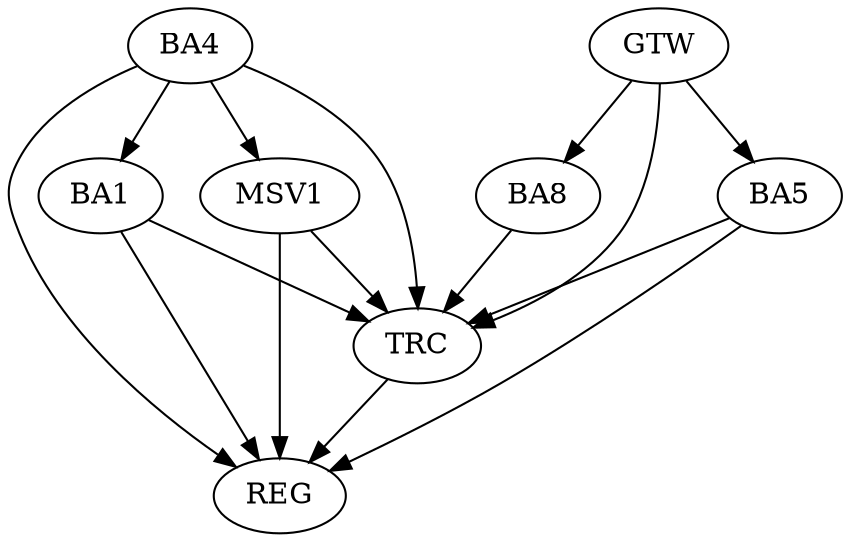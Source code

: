 strict digraph G {
  BA1 [ label="BA1" ];
  BA4 [ label="BA4" ];
  BA5 [ label="BA5" ];
  BA8 [ label="BA8" ];
  GTW [ label="GTW" ];
  REG [ label="REG" ];
  TRC [ label="TRC" ];
  MSV1 [ label="MSV1" ];
  BA4 -> BA1;
  GTW -> BA5;
  GTW -> BA8;
  BA1 -> REG;
  BA4 -> REG;
  BA5 -> REG;
  BA1 -> TRC;
  BA4 -> TRC;
  BA5 -> TRC;
  BA8 -> TRC;
  GTW -> TRC;
  TRC -> REG;
  BA4 -> MSV1;
  MSV1 -> REG;
  MSV1 -> TRC;
}
